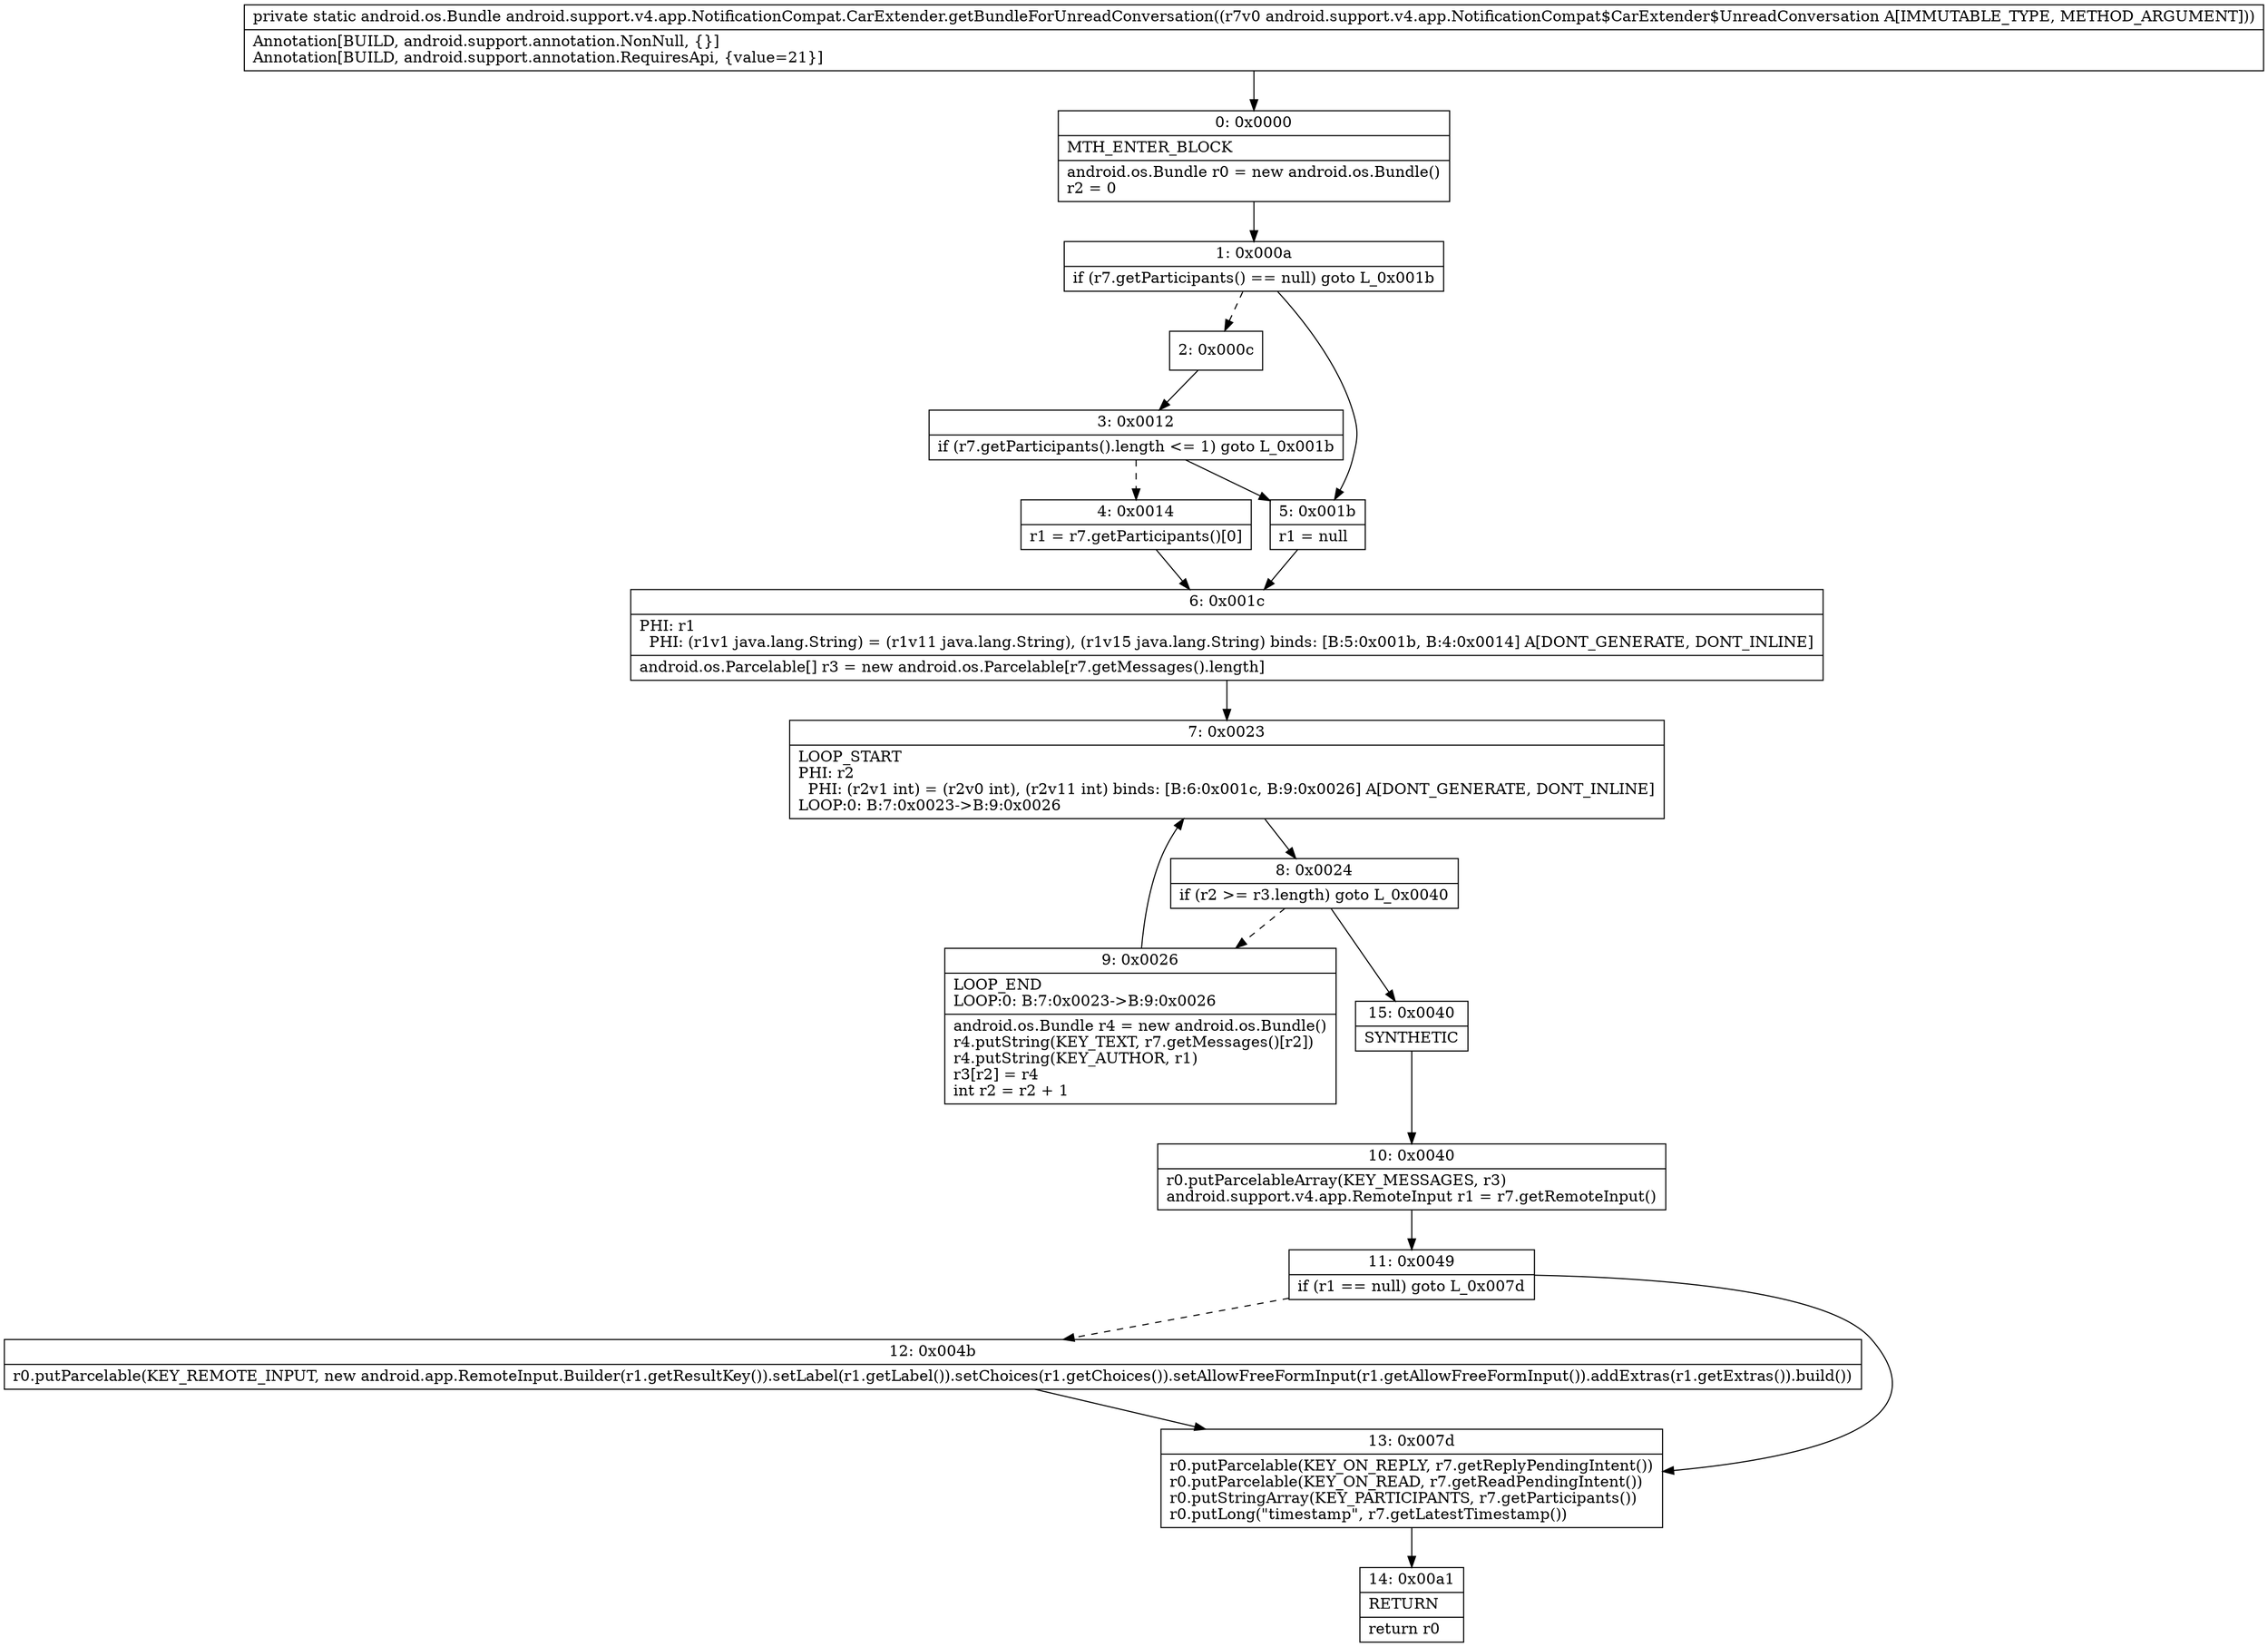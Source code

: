 digraph "CFG forandroid.support.v4.app.NotificationCompat.CarExtender.getBundleForUnreadConversation(Landroid\/support\/v4\/app\/NotificationCompat$CarExtender$UnreadConversation;)Landroid\/os\/Bundle;" {
Node_0 [shape=record,label="{0\:\ 0x0000|MTH_ENTER_BLOCK\l|android.os.Bundle r0 = new android.os.Bundle()\lr2 = 0\l}"];
Node_1 [shape=record,label="{1\:\ 0x000a|if (r7.getParticipants() == null) goto L_0x001b\l}"];
Node_2 [shape=record,label="{2\:\ 0x000c}"];
Node_3 [shape=record,label="{3\:\ 0x0012|if (r7.getParticipants().length \<= 1) goto L_0x001b\l}"];
Node_4 [shape=record,label="{4\:\ 0x0014|r1 = r7.getParticipants()[0]\l}"];
Node_5 [shape=record,label="{5\:\ 0x001b|r1 = null\l}"];
Node_6 [shape=record,label="{6\:\ 0x001c|PHI: r1 \l  PHI: (r1v1 java.lang.String) = (r1v11 java.lang.String), (r1v15 java.lang.String) binds: [B:5:0x001b, B:4:0x0014] A[DONT_GENERATE, DONT_INLINE]\l|android.os.Parcelable[] r3 = new android.os.Parcelable[r7.getMessages().length]\l}"];
Node_7 [shape=record,label="{7\:\ 0x0023|LOOP_START\lPHI: r2 \l  PHI: (r2v1 int) = (r2v0 int), (r2v11 int) binds: [B:6:0x001c, B:9:0x0026] A[DONT_GENERATE, DONT_INLINE]\lLOOP:0: B:7:0x0023\-\>B:9:0x0026\l}"];
Node_8 [shape=record,label="{8\:\ 0x0024|if (r2 \>= r3.length) goto L_0x0040\l}"];
Node_9 [shape=record,label="{9\:\ 0x0026|LOOP_END\lLOOP:0: B:7:0x0023\-\>B:9:0x0026\l|android.os.Bundle r4 = new android.os.Bundle()\lr4.putString(KEY_TEXT, r7.getMessages()[r2])\lr4.putString(KEY_AUTHOR, r1)\lr3[r2] = r4\lint r2 = r2 + 1\l}"];
Node_10 [shape=record,label="{10\:\ 0x0040|r0.putParcelableArray(KEY_MESSAGES, r3)\landroid.support.v4.app.RemoteInput r1 = r7.getRemoteInput()\l}"];
Node_11 [shape=record,label="{11\:\ 0x0049|if (r1 == null) goto L_0x007d\l}"];
Node_12 [shape=record,label="{12\:\ 0x004b|r0.putParcelable(KEY_REMOTE_INPUT, new android.app.RemoteInput.Builder(r1.getResultKey()).setLabel(r1.getLabel()).setChoices(r1.getChoices()).setAllowFreeFormInput(r1.getAllowFreeFormInput()).addExtras(r1.getExtras()).build())\l}"];
Node_13 [shape=record,label="{13\:\ 0x007d|r0.putParcelable(KEY_ON_REPLY, r7.getReplyPendingIntent())\lr0.putParcelable(KEY_ON_READ, r7.getReadPendingIntent())\lr0.putStringArray(KEY_PARTICIPANTS, r7.getParticipants())\lr0.putLong(\"timestamp\", r7.getLatestTimestamp())\l}"];
Node_14 [shape=record,label="{14\:\ 0x00a1|RETURN\l|return r0\l}"];
Node_15 [shape=record,label="{15\:\ 0x0040|SYNTHETIC\l}"];
MethodNode[shape=record,label="{private static android.os.Bundle android.support.v4.app.NotificationCompat.CarExtender.getBundleForUnreadConversation((r7v0 android.support.v4.app.NotificationCompat$CarExtender$UnreadConversation A[IMMUTABLE_TYPE, METHOD_ARGUMENT]))  | Annotation[BUILD, android.support.annotation.NonNull, \{\}]\lAnnotation[BUILD, android.support.annotation.RequiresApi, \{value=21\}]\l}"];
MethodNode -> Node_0;
Node_0 -> Node_1;
Node_1 -> Node_2[style=dashed];
Node_1 -> Node_5;
Node_2 -> Node_3;
Node_3 -> Node_4[style=dashed];
Node_3 -> Node_5;
Node_4 -> Node_6;
Node_5 -> Node_6;
Node_6 -> Node_7;
Node_7 -> Node_8;
Node_8 -> Node_9[style=dashed];
Node_8 -> Node_15;
Node_9 -> Node_7;
Node_10 -> Node_11;
Node_11 -> Node_12[style=dashed];
Node_11 -> Node_13;
Node_12 -> Node_13;
Node_13 -> Node_14;
Node_15 -> Node_10;
}


